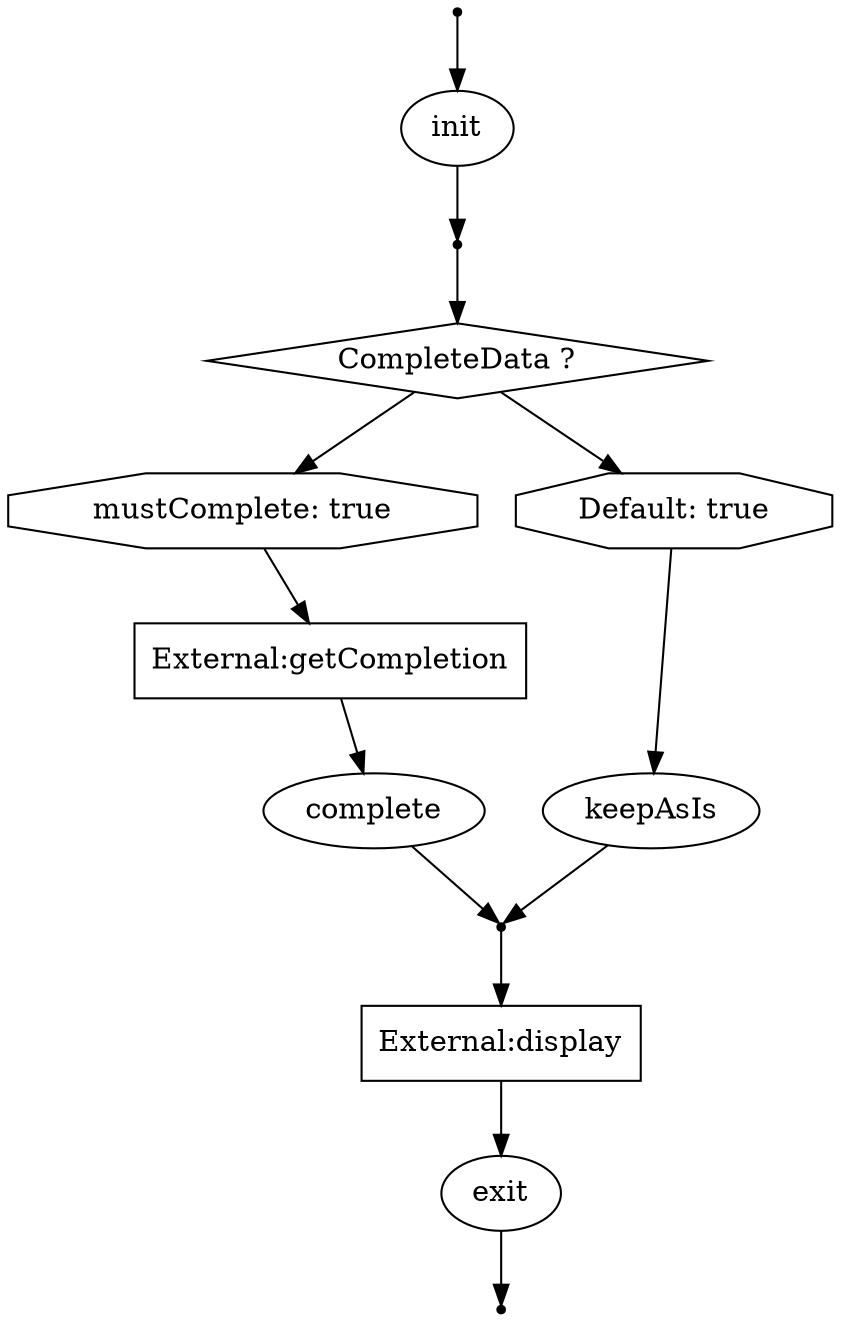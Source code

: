 // TBD
digraph "SimpleFlow" {
    splines=polyline;
    "1873f277-121d-4064-b4c7-9a45cf9ce9f2_exit" [ label="exit", shape="ellipse"  ];
    "inputDataPoint" [ label="", shape="point"  ];
    "simpleService_init" [ label="", shape="point"  ];
    "e0349838-8d0c-4049-82ec-fea928e07f02_simpleService_keepAsIs" [ label="keepAsIs", shape="ellipse"  ];
    "cond_d6839400-e6cd-4e8b-bfb4-536b171820d3" [ label="mustComplete: true", shape="octagon"  ];
    "exit" [ label="", shape="point"  ];
    "0b1b0f49-1f86-47fb-a1c2-6df4d2c6dd5e_simpleService_complete" [ label="complete", shape="ellipse"  ];
    "0b142aa1-f34a-4769-b5b9-1d1fd5597072_simpleService_init" [ label="init", shape="ellipse"  ];
    "ed41eb40-ed22-43e0-b4e5-2d37537b1b41" [ label="External:display", shape="box"  ];
    "condGrp_6879fca7-bcd6-41fe-97ad-fb073538b795" [ label="CompleteData ?", shape="diamond"  ];
    "complete" [ label="", shape="point"  ];
    "68649106-d86f-4608-be38-b6a70922cacd" [ label="External:getCompletion", shape="box"  ];
    "cond_ad1dc92a-3220-4752-85bb-2442bcf042bf" [ label="Default: true", shape="octagon"  ];
    "inputDataPoint" -> "0b142aa1-f34a-4769-b5b9-1d1fd5597072_simpleService_init" [  ];
    "0b142aa1-f34a-4769-b5b9-1d1fd5597072_simpleService_init" -> "simpleService_init" [  ];
    "simpleService_init" -> "condGrp_6879fca7-bcd6-41fe-97ad-fb073538b795" [  ];
    "condGrp_6879fca7-bcd6-41fe-97ad-fb073538b795" -> "cond_d6839400-e6cd-4e8b-bfb4-536b171820d3" [  ];
    "cond_d6839400-e6cd-4e8b-bfb4-536b171820d3" -> "68649106-d86f-4608-be38-b6a70922cacd" [  ];
    "68649106-d86f-4608-be38-b6a70922cacd" -> "0b1b0f49-1f86-47fb-a1c2-6df4d2c6dd5e_simpleService_complete" [  ];
    "0b1b0f49-1f86-47fb-a1c2-6df4d2c6dd5e_simpleService_complete" -> "complete" [  ];
    "condGrp_6879fca7-bcd6-41fe-97ad-fb073538b795" -> "cond_ad1dc92a-3220-4752-85bb-2442bcf042bf" [  ];
    "cond_ad1dc92a-3220-4752-85bb-2442bcf042bf" -> "e0349838-8d0c-4049-82ec-fea928e07f02_simpleService_keepAsIs" [  ];
    "e0349838-8d0c-4049-82ec-fea928e07f02_simpleService_keepAsIs" -> "complete" [  ];
    "complete" -> "ed41eb40-ed22-43e0-b4e5-2d37537b1b41" [  ];
    "ed41eb40-ed22-43e0-b4e5-2d37537b1b41" -> "1873f277-121d-4064-b4c7-9a45cf9ce9f2_exit" [  ];
    "1873f277-121d-4064-b4c7-9a45cf9ce9f2_exit" -> "exit" [  ];
}
